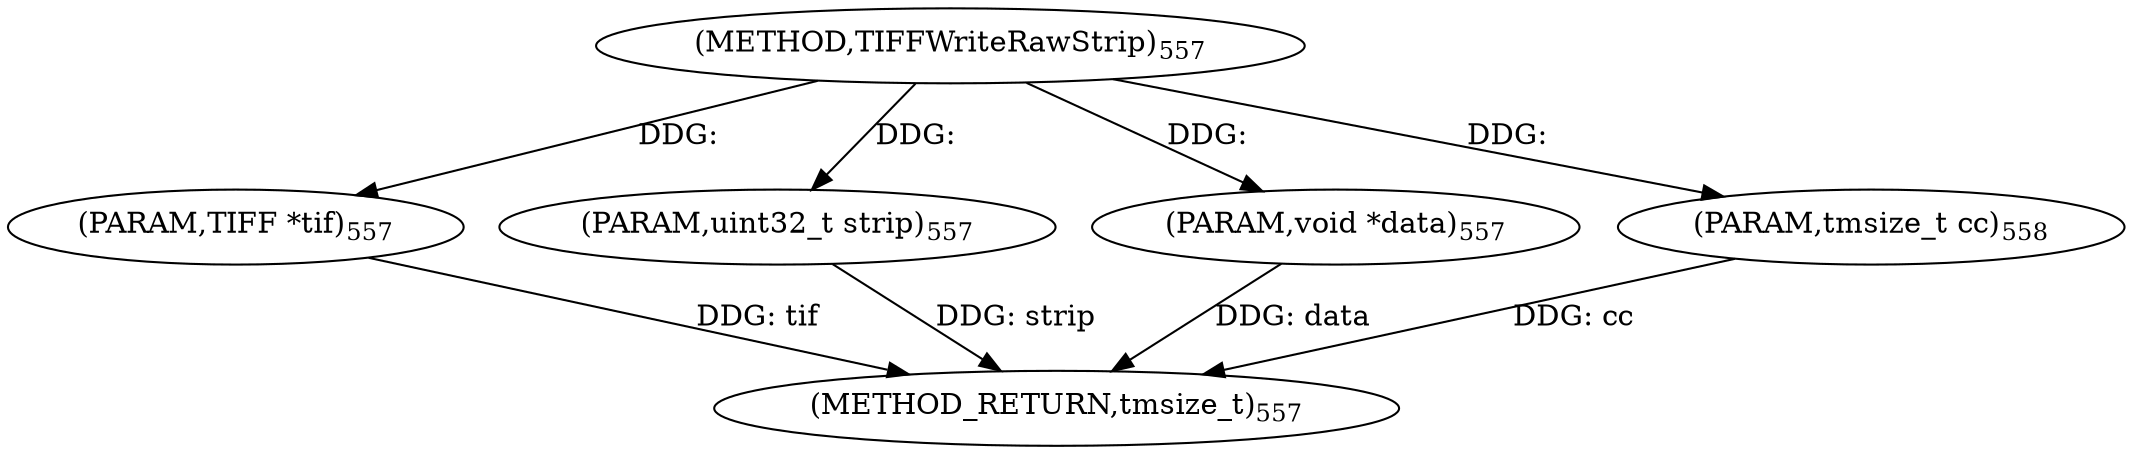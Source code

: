 digraph "TIFFWriteRawStrip" {  
"9175" [label = <(METHOD,TIFFWriteRawStrip)<SUB>557</SUB>> ]
"9180" [label = <(METHOD_RETURN,tmsize_t)<SUB>557</SUB>> ]
"9176" [label = <(PARAM,TIFF *tif)<SUB>557</SUB>> ]
"9177" [label = <(PARAM,uint32_t strip)<SUB>557</SUB>> ]
"9178" [label = <(PARAM,void *data)<SUB>557</SUB>> ]
"9179" [label = <(PARAM,tmsize_t cc)<SUB>558</SUB>> ]
  "9176" -> "9180"  [ label = "DDG: tif"] 
  "9177" -> "9180"  [ label = "DDG: strip"] 
  "9178" -> "9180"  [ label = "DDG: data"] 
  "9179" -> "9180"  [ label = "DDG: cc"] 
  "9175" -> "9176"  [ label = "DDG: "] 
  "9175" -> "9177"  [ label = "DDG: "] 
  "9175" -> "9178"  [ label = "DDG: "] 
  "9175" -> "9179"  [ label = "DDG: "] 
}

